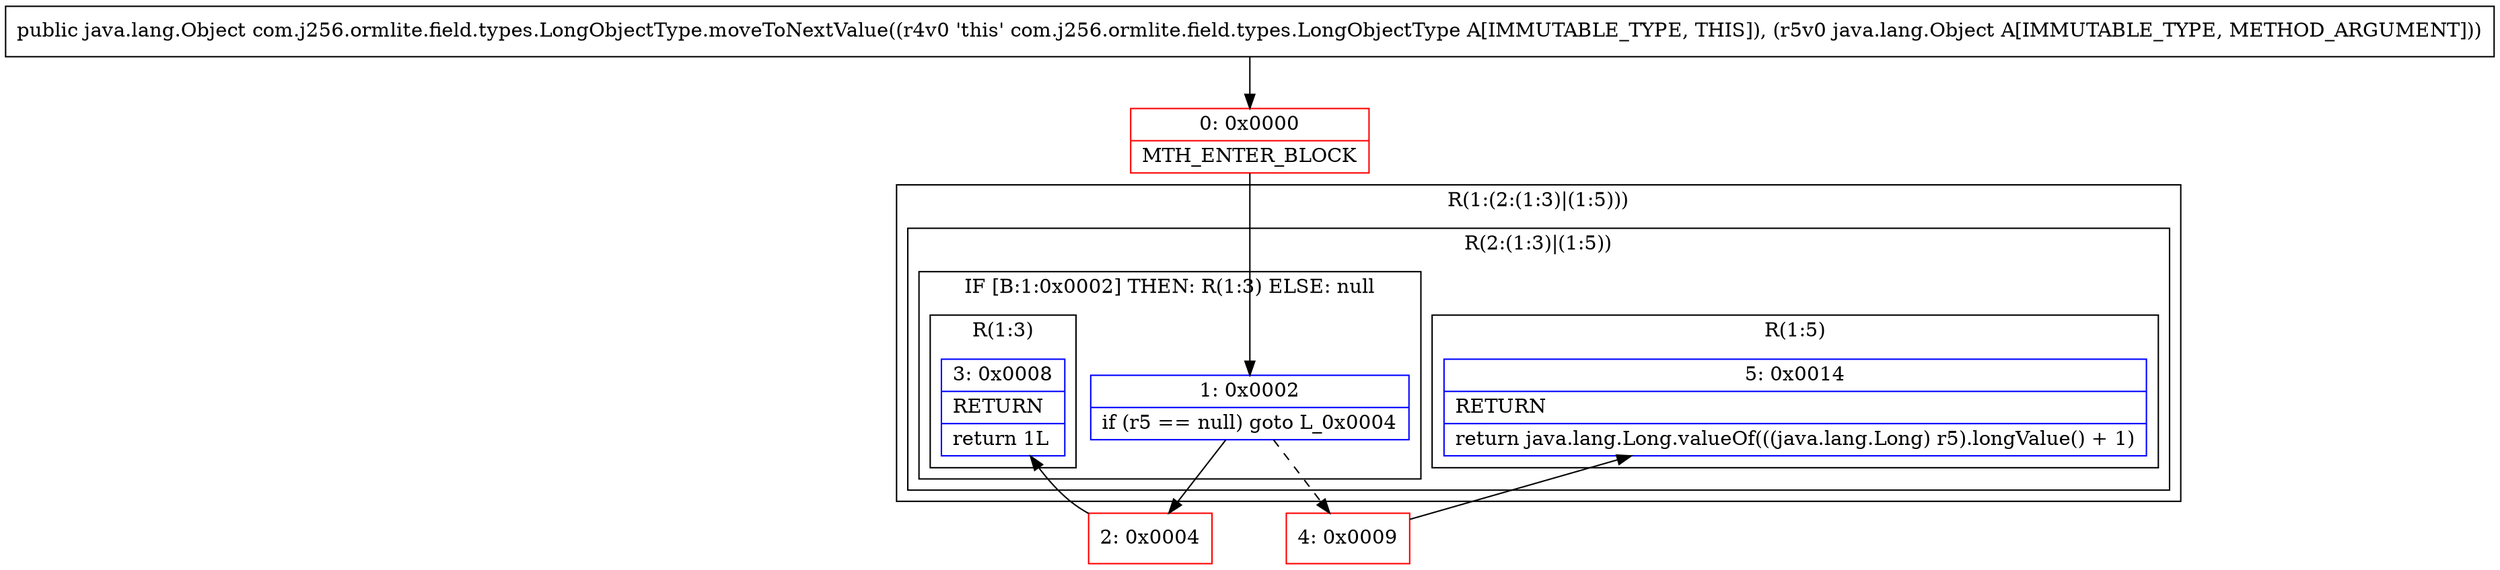 digraph "CFG forcom.j256.ormlite.field.types.LongObjectType.moveToNextValue(Ljava\/lang\/Object;)Ljava\/lang\/Object;" {
subgraph cluster_Region_826400494 {
label = "R(1:(2:(1:3)|(1:5)))";
node [shape=record,color=blue];
subgraph cluster_Region_313481553 {
label = "R(2:(1:3)|(1:5))";
node [shape=record,color=blue];
subgraph cluster_IfRegion_1864183116 {
label = "IF [B:1:0x0002] THEN: R(1:3) ELSE: null";
node [shape=record,color=blue];
Node_1 [shape=record,label="{1\:\ 0x0002|if (r5 == null) goto L_0x0004\l}"];
subgraph cluster_Region_909341018 {
label = "R(1:3)";
node [shape=record,color=blue];
Node_3 [shape=record,label="{3\:\ 0x0008|RETURN\l|return 1L\l}"];
}
}
subgraph cluster_Region_154824668 {
label = "R(1:5)";
node [shape=record,color=blue];
Node_5 [shape=record,label="{5\:\ 0x0014|RETURN\l|return java.lang.Long.valueOf(((java.lang.Long) r5).longValue() + 1)\l}"];
}
}
}
Node_0 [shape=record,color=red,label="{0\:\ 0x0000|MTH_ENTER_BLOCK\l}"];
Node_2 [shape=record,color=red,label="{2\:\ 0x0004}"];
Node_4 [shape=record,color=red,label="{4\:\ 0x0009}"];
MethodNode[shape=record,label="{public java.lang.Object com.j256.ormlite.field.types.LongObjectType.moveToNextValue((r4v0 'this' com.j256.ormlite.field.types.LongObjectType A[IMMUTABLE_TYPE, THIS]), (r5v0 java.lang.Object A[IMMUTABLE_TYPE, METHOD_ARGUMENT])) }"];
MethodNode -> Node_0;
Node_1 -> Node_2;
Node_1 -> Node_4[style=dashed];
Node_0 -> Node_1;
Node_2 -> Node_3;
Node_4 -> Node_5;
}

